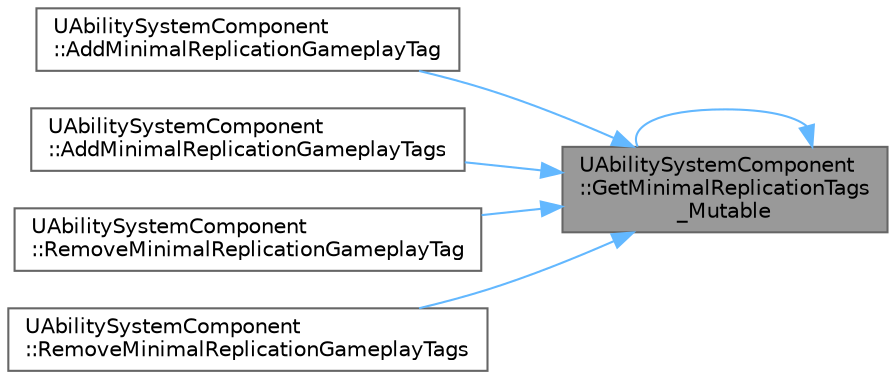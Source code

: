 digraph "UAbilitySystemComponent::GetMinimalReplicationTags_Mutable"
{
 // INTERACTIVE_SVG=YES
 // LATEX_PDF_SIZE
  bgcolor="transparent";
  edge [fontname=Helvetica,fontsize=10,labelfontname=Helvetica,labelfontsize=10];
  node [fontname=Helvetica,fontsize=10,shape=box,height=0.2,width=0.4];
  rankdir="RL";
  Node1 [id="Node000001",label="UAbilitySystemComponent\l::GetMinimalReplicationTags\l_Mutable",height=0.2,width=0.4,color="gray40", fillcolor="grey60", style="filled", fontcolor="black",tooltip=" "];
  Node1 -> Node2 [id="edge1_Node000001_Node000002",dir="back",color="steelblue1",style="solid",tooltip=" "];
  Node2 [id="Node000002",label="UAbilitySystemComponent\l::AddMinimalReplicationGameplayTag",height=0.2,width=0.4,color="grey40", fillcolor="white", style="filled",URL="$d4/d2d/classUAbilitySystemComponent.html#a0b7fdfec34fd07f637c2d383e2f88af8",tooltip="Minimally replicated tags are replicated tags that come from GEs when in bMinimalReplication mode."];
  Node1 -> Node3 [id="edge2_Node000001_Node000003",dir="back",color="steelblue1",style="solid",tooltip=" "];
  Node3 [id="Node000003",label="UAbilitySystemComponent\l::AddMinimalReplicationGameplayTags",height=0.2,width=0.4,color="grey40", fillcolor="white", style="filled",URL="$d4/d2d/classUAbilitySystemComponent.html#ac59875372d99659bccae5afa83d5e406",tooltip=" "];
  Node1 -> Node1 [id="edge3_Node000001_Node000001",dir="back",color="steelblue1",style="solid",tooltip=" "];
  Node1 -> Node4 [id="edge4_Node000001_Node000004",dir="back",color="steelblue1",style="solid",tooltip=" "];
  Node4 [id="Node000004",label="UAbilitySystemComponent\l::RemoveMinimalReplicationGameplayTag",height=0.2,width=0.4,color="grey40", fillcolor="white", style="filled",URL="$d4/d2d/classUAbilitySystemComponent.html#ade2fdb72e79593dd7cd75b490889e911",tooltip=" "];
  Node1 -> Node5 [id="edge5_Node000001_Node000005",dir="back",color="steelblue1",style="solid",tooltip=" "];
  Node5 [id="Node000005",label="UAbilitySystemComponent\l::RemoveMinimalReplicationGameplayTags",height=0.2,width=0.4,color="grey40", fillcolor="white", style="filled",URL="$d4/d2d/classUAbilitySystemComponent.html#a29dfaa0c27f66e8626f5ae26650250b4",tooltip=" "];
}
